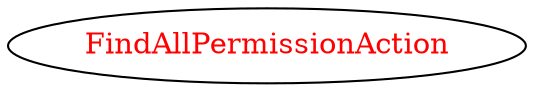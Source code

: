 digraph dependencyGraph {
 concentrate=true;
 ranksep="2.0";
 rankdir="LR"; 
 splines="ortho";
"FindAllPermissionAction" [fontcolor="red"];
}